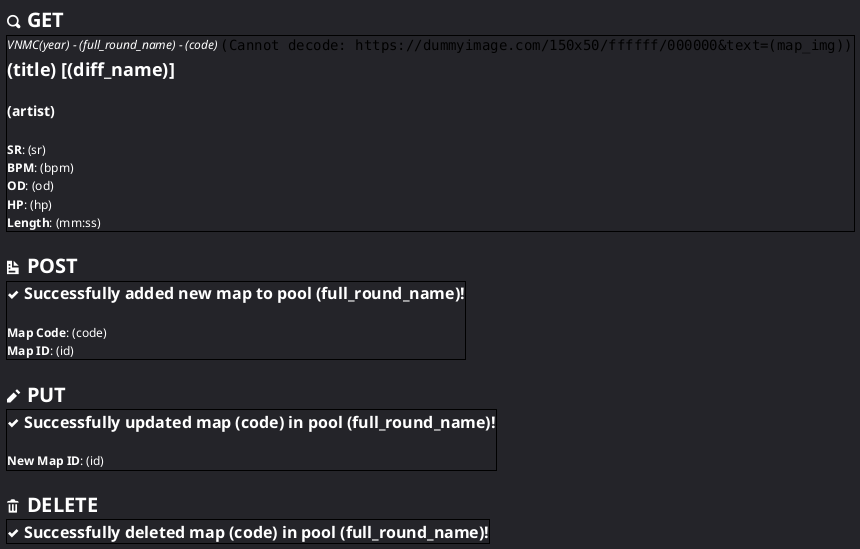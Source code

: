 @startsalt map
	<style>
		saltDiagram {
			BackgroundColor #242429
		}
	</style>
	{
		= <color:#ffffff><&magnifying-glass> GET
		{+
			==== <color:#ffffff>VNMC(year) - (full_round_name) - (code) {<img:https://dummyimage.com/150x50/ffffff/000000&text=(map_img)>}
			== <color:#ffffff>**(title) [(diff_name)]**
			.
			=== <color:#ffffff>(artist)
			.
			<color:#ffffff>**SR**: (sr)
			<color:#ffffff>**BPM**: (bpm)
			<color:#ffffff>**OD**: (od)
			<color:#ffffff>**HP**: (hp)
			<color:#ffffff>**Length**: (mm:ss) /' use drain time '/
		}
		.
		= <color:#ffffff><&document> POST
		{+
			== <color:#ffffff><&check> Successfully added new map to pool (full_round_name)!
			.
			<color:#ffffff>**Map Code**: (code)
			<color:#ffffff>**Map ID**: (id)
		}
		.
		= <color:#ffffff><&pencil> PUT
		{+
			== <color:#ffffff><&check> Successfully updated map (code) in pool (full_round_name)!
			.
			<color:#ffffff>**New Map ID**: (id)
		}
		.
		= <color:#ffffff><&trash> DELETE
		{+
			== <color:#ffffff><&check> Successfully deleted map (code) in pool (full_round_name)!
		}
	}
@endsalt
